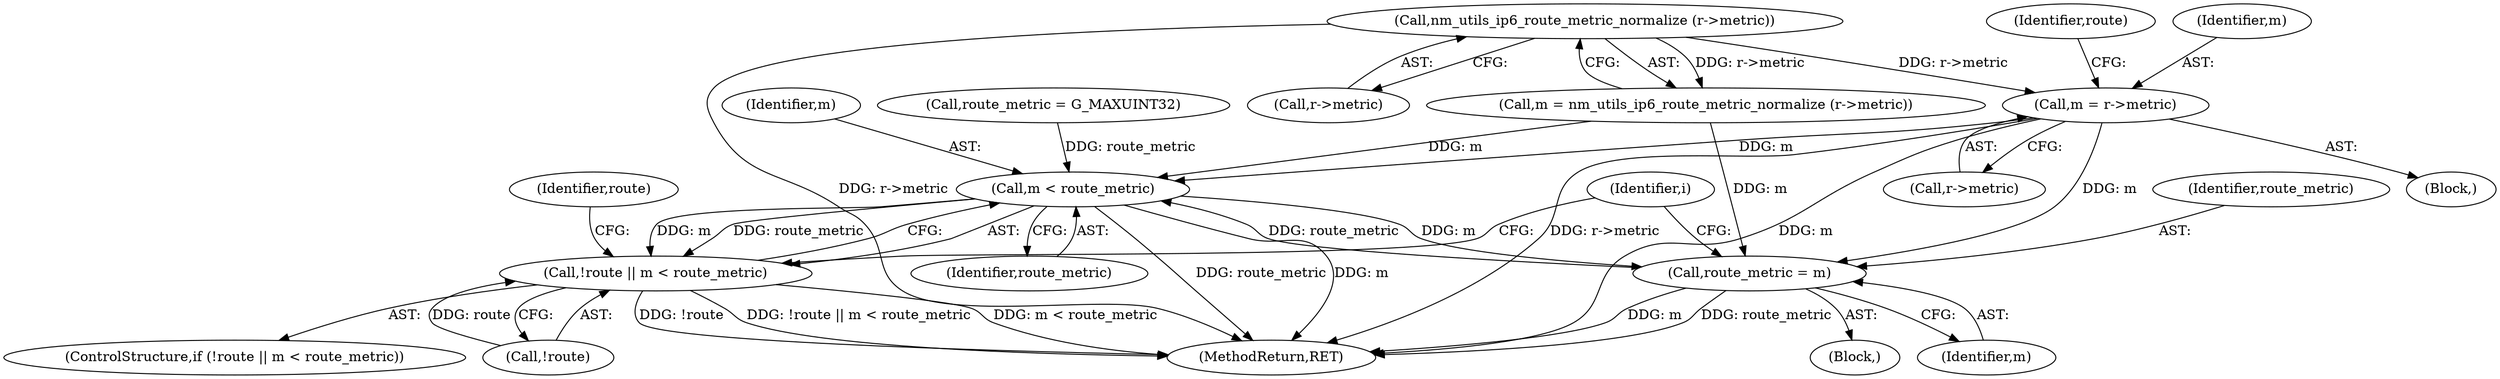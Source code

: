 digraph "0_NetworkManager_d5fc88e573fa58b93034b04d35a2454f5d28cad9@pointer" {
"1004532" [label="(Call,m = r->metric)"];
"1004550" [label="(Call,nm_utils_ip6_route_metric_normalize (r->metric))"];
"1004558" [label="(Call,m < route_metric)"];
"1004555" [label="(Call,!route || m < route_metric)"];
"1004565" [label="(Call,route_metric = m)"];
"1004522" [label="(Block,)"];
"1004532" [label="(Call,m = r->metric)"];
"1004563" [label="(Identifier,route)"];
"1004557" [label="(Identifier,route)"];
"1004558" [label="(Call,m < route_metric)"];
"1004565" [label="(Call,route_metric = m)"];
"1004496" [label="(Call,route_metric = G_MAXUINT32)"];
"1004560" [label="(Identifier,route_metric)"];
"1004556" [label="(Call,!route)"];
"1004550" [label="(Call,nm_utils_ip6_route_metric_normalize (r->metric))"];
"1004551" [label="(Call,r->metric)"];
"1004561" [label="(Block,)"];
"1004555" [label="(Call,!route || m < route_metric)"];
"1004548" [label="(Call,m = nm_utils_ip6_route_metric_normalize (r->metric))"];
"1004559" [label="(Identifier,m)"];
"1004566" [label="(Identifier,route_metric)"];
"1004554" [label="(ControlStructure,if (!route || m < route_metric))"];
"1004533" [label="(Identifier,m)"];
"1004534" [label="(Call,r->metric)"];
"1007368" [label="(MethodReturn,RET)"];
"1004567" [label="(Identifier,m)"];
"1004516" [label="(Identifier,i)"];
"1004532" -> "1004522"  [label="AST: "];
"1004532" -> "1004534"  [label="CFG: "];
"1004533" -> "1004532"  [label="AST: "];
"1004534" -> "1004532"  [label="AST: "];
"1004557" -> "1004532"  [label="CFG: "];
"1004532" -> "1007368"  [label="DDG: m"];
"1004532" -> "1007368"  [label="DDG: r->metric"];
"1004550" -> "1004532"  [label="DDG: r->metric"];
"1004532" -> "1004558"  [label="DDG: m"];
"1004532" -> "1004565"  [label="DDG: m"];
"1004550" -> "1004548"  [label="AST: "];
"1004550" -> "1004551"  [label="CFG: "];
"1004551" -> "1004550"  [label="AST: "];
"1004548" -> "1004550"  [label="CFG: "];
"1004550" -> "1007368"  [label="DDG: r->metric"];
"1004550" -> "1004548"  [label="DDG: r->metric"];
"1004558" -> "1004555"  [label="AST: "];
"1004558" -> "1004560"  [label="CFG: "];
"1004559" -> "1004558"  [label="AST: "];
"1004560" -> "1004558"  [label="AST: "];
"1004555" -> "1004558"  [label="CFG: "];
"1004558" -> "1007368"  [label="DDG: route_metric"];
"1004558" -> "1007368"  [label="DDG: m"];
"1004558" -> "1004555"  [label="DDG: m"];
"1004558" -> "1004555"  [label="DDG: route_metric"];
"1004548" -> "1004558"  [label="DDG: m"];
"1004496" -> "1004558"  [label="DDG: route_metric"];
"1004565" -> "1004558"  [label="DDG: route_metric"];
"1004558" -> "1004565"  [label="DDG: m"];
"1004555" -> "1004554"  [label="AST: "];
"1004555" -> "1004556"  [label="CFG: "];
"1004556" -> "1004555"  [label="AST: "];
"1004563" -> "1004555"  [label="CFG: "];
"1004516" -> "1004555"  [label="CFG: "];
"1004555" -> "1007368"  [label="DDG: !route"];
"1004555" -> "1007368"  [label="DDG: !route || m < route_metric"];
"1004555" -> "1007368"  [label="DDG: m < route_metric"];
"1004556" -> "1004555"  [label="DDG: route"];
"1004565" -> "1004561"  [label="AST: "];
"1004565" -> "1004567"  [label="CFG: "];
"1004566" -> "1004565"  [label="AST: "];
"1004567" -> "1004565"  [label="AST: "];
"1004516" -> "1004565"  [label="CFG: "];
"1004565" -> "1007368"  [label="DDG: m"];
"1004565" -> "1007368"  [label="DDG: route_metric"];
"1004548" -> "1004565"  [label="DDG: m"];
}
